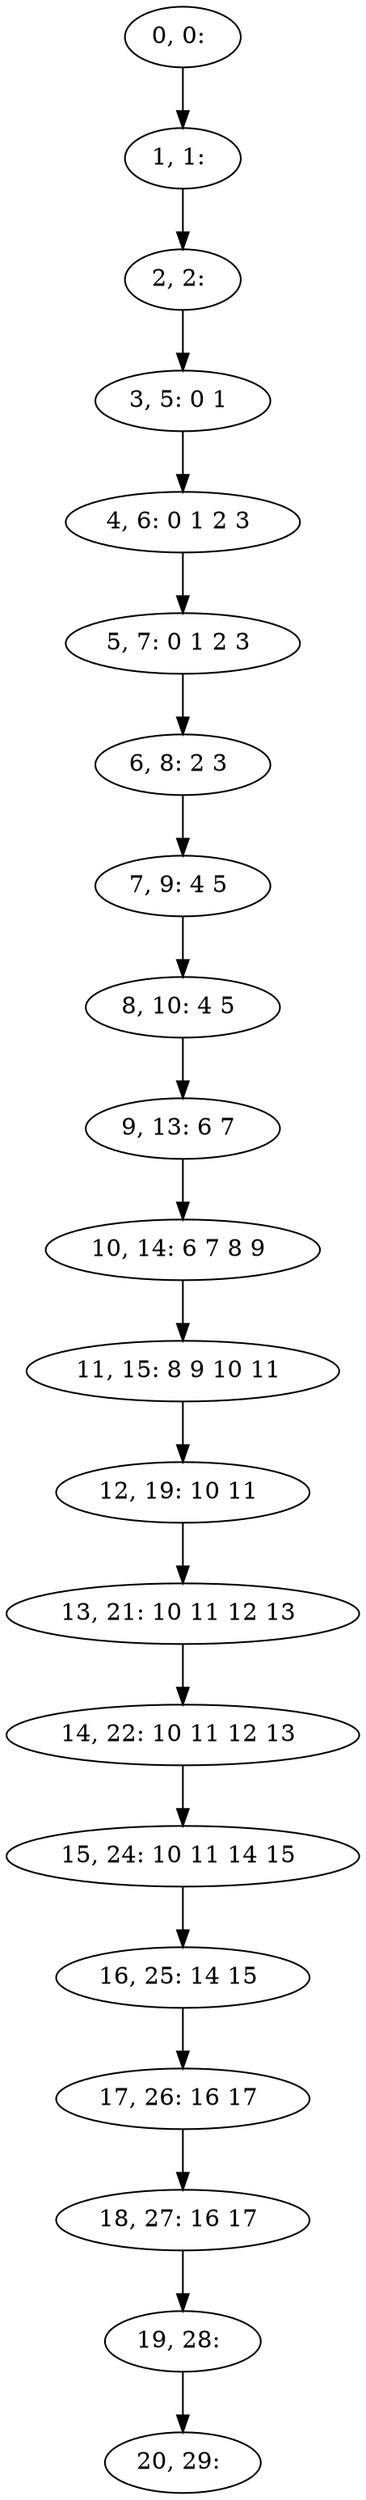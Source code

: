 digraph G {
0[label="0, 0: "];
1[label="1, 1: "];
2[label="2, 2: "];
3[label="3, 5: 0 1 "];
4[label="4, 6: 0 1 2 3 "];
5[label="5, 7: 0 1 2 3 "];
6[label="6, 8: 2 3 "];
7[label="7, 9: 4 5 "];
8[label="8, 10: 4 5 "];
9[label="9, 13: 6 7 "];
10[label="10, 14: 6 7 8 9 "];
11[label="11, 15: 8 9 10 11 "];
12[label="12, 19: 10 11 "];
13[label="13, 21: 10 11 12 13 "];
14[label="14, 22: 10 11 12 13 "];
15[label="15, 24: 10 11 14 15 "];
16[label="16, 25: 14 15 "];
17[label="17, 26: 16 17 "];
18[label="18, 27: 16 17 "];
19[label="19, 28: "];
20[label="20, 29: "];
0->1 ;
1->2 ;
2->3 ;
3->4 ;
4->5 ;
5->6 ;
6->7 ;
7->8 ;
8->9 ;
9->10 ;
10->11 ;
11->12 ;
12->13 ;
13->14 ;
14->15 ;
15->16 ;
16->17 ;
17->18 ;
18->19 ;
19->20 ;
}
